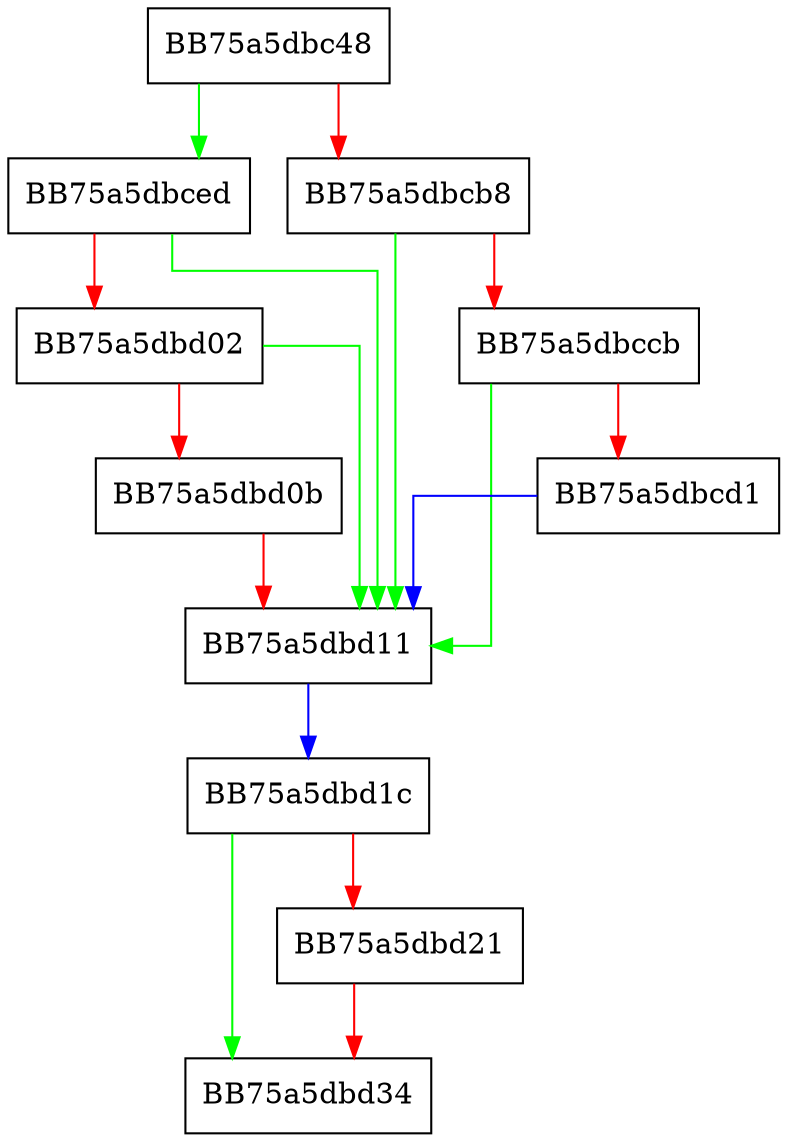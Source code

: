 digraph scan_vbasic32_worker {
  node [shape="box"];
  graph [splines=ortho];
  BB75a5dbc48 -> BB75a5dbced [color="green"];
  BB75a5dbc48 -> BB75a5dbcb8 [color="red"];
  BB75a5dbcb8 -> BB75a5dbd11 [color="green"];
  BB75a5dbcb8 -> BB75a5dbccb [color="red"];
  BB75a5dbccb -> BB75a5dbd11 [color="green"];
  BB75a5dbccb -> BB75a5dbcd1 [color="red"];
  BB75a5dbcd1 -> BB75a5dbd11 [color="blue"];
  BB75a5dbced -> BB75a5dbd11 [color="green"];
  BB75a5dbced -> BB75a5dbd02 [color="red"];
  BB75a5dbd02 -> BB75a5dbd11 [color="green"];
  BB75a5dbd02 -> BB75a5dbd0b [color="red"];
  BB75a5dbd0b -> BB75a5dbd11 [color="red"];
  BB75a5dbd11 -> BB75a5dbd1c [color="blue"];
  BB75a5dbd1c -> BB75a5dbd34 [color="green"];
  BB75a5dbd1c -> BB75a5dbd21 [color="red"];
  BB75a5dbd21 -> BB75a5dbd34 [color="red"];
}